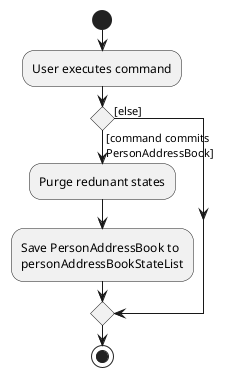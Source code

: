 @startuml
start
:User executes command;

'Since the beta syntax does not support placing the condition outside the
'diamond we place it as the true branch instead.

if () then ([command commits
PersonAddressBook])
    :Purge redunant states;
    :Save PersonAddressBook to
    personAddressBookStateList;
else ([else])
endif
stop
@enduml
